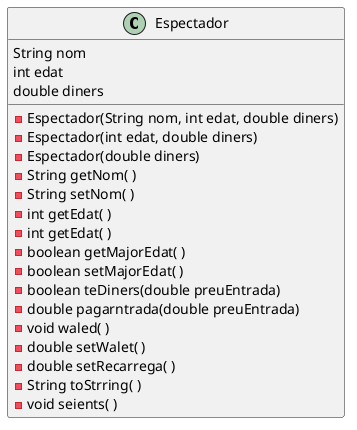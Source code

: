 @startuml
class Espectador{
    String nom 
    int edat 
    double diners 
-Espectador(String nom, int edat, double diners)
-Espectador(int edat, double diners)
-Espectador(double diners)  
-String getNom( )  
-String setNom( )
-int getEdat( )
-int getEdat( )
-boolean getMajorEdat( )
-boolean setMajorEdat( )
-boolean teDiners(double preuEntrada)
-double pagarntrada(double preuEntrada)
-void waled( )
-double setWalet( )
-double setRecarrega( )
-String toStrring( )
-void seients( )
}


@enduml
